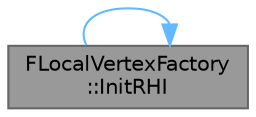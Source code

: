digraph "FLocalVertexFactory::InitRHI"
{
 // INTERACTIVE_SVG=YES
 // LATEX_PDF_SIZE
  bgcolor="transparent";
  edge [fontname=Helvetica,fontsize=10,labelfontname=Helvetica,labelfontsize=10];
  node [fontname=Helvetica,fontsize=10,shape=box,height=0.2,width=0.4];
  rankdir="LR";
  Node1 [id="Node000001",label="FLocalVertexFactory\l::InitRHI",height=0.2,width=0.4,color="gray40", fillcolor="grey60", style="filled", fontcolor="black",tooltip="Initializes the RHI resources used by this resource."];
  Node1 -> Node1 [id="edge1_Node000001_Node000001",color="steelblue1",style="solid",tooltip=" "];
}
